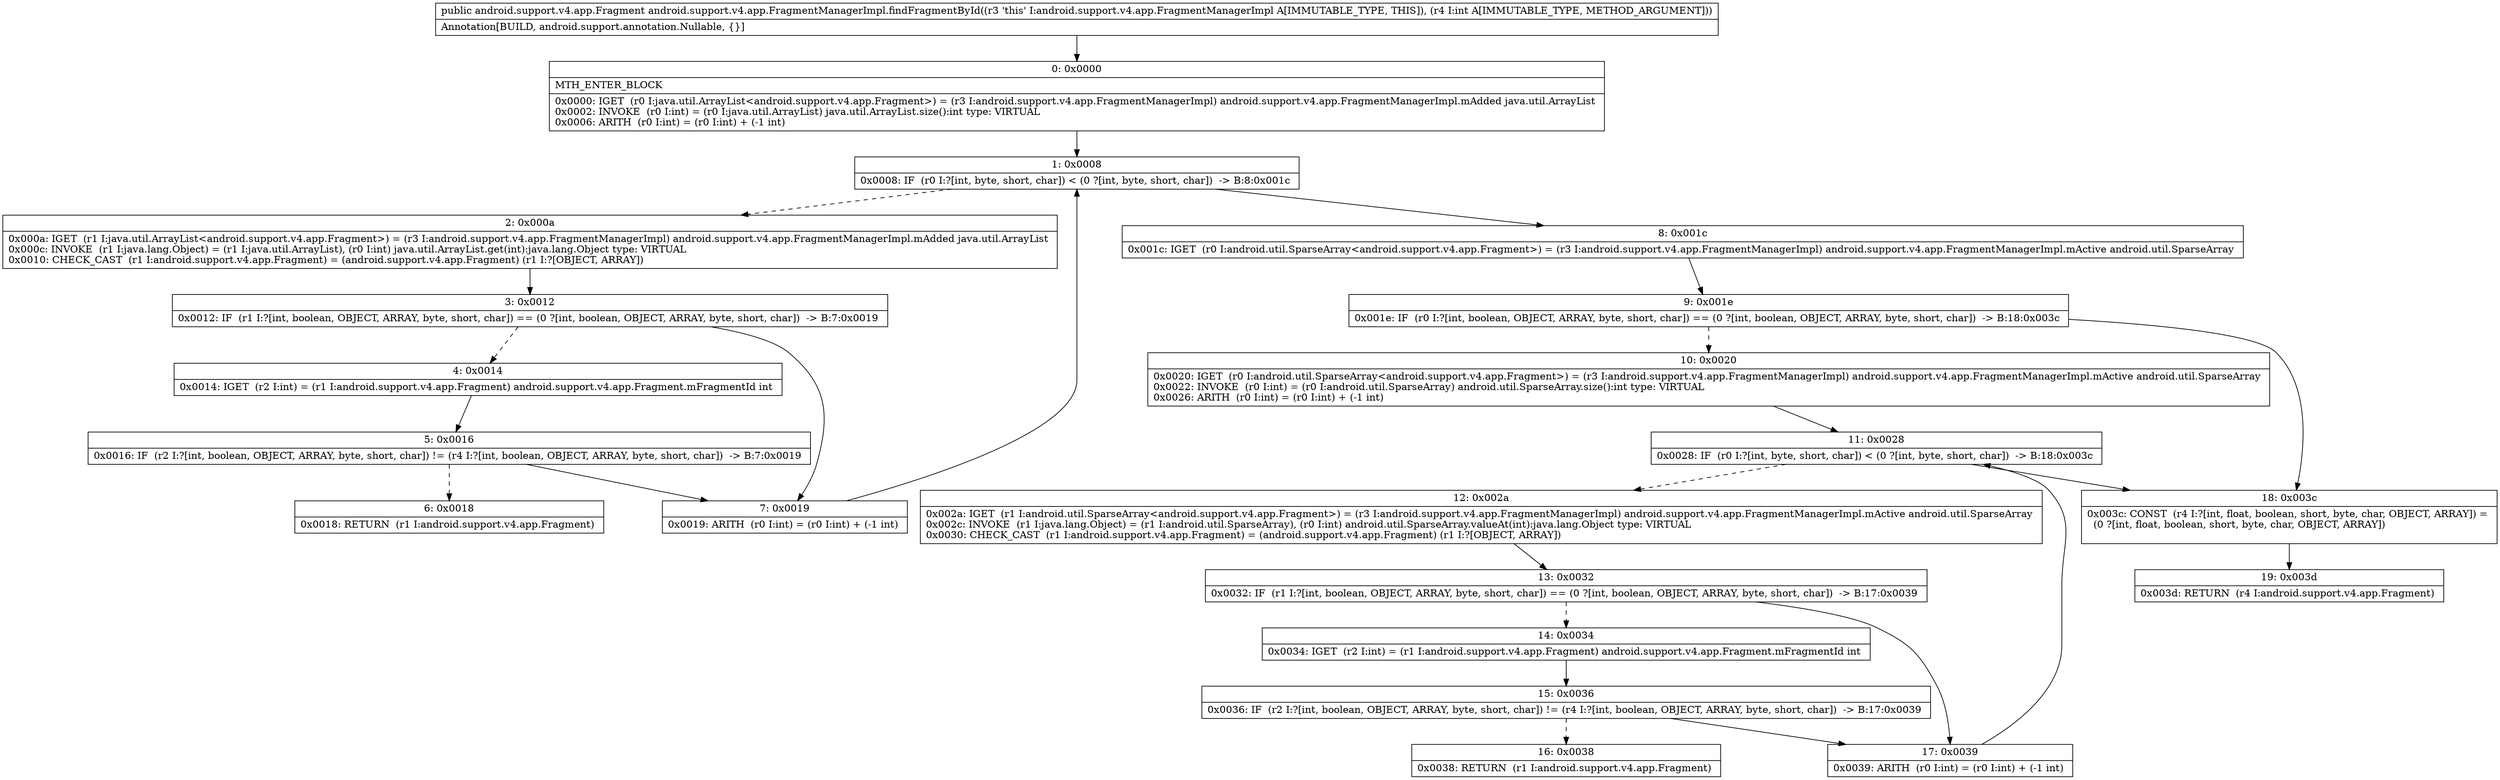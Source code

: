 digraph "CFG forandroid.support.v4.app.FragmentManagerImpl.findFragmentById(I)Landroid\/support\/v4\/app\/Fragment;" {
Node_0 [shape=record,label="{0\:\ 0x0000|MTH_ENTER_BLOCK\l|0x0000: IGET  (r0 I:java.util.ArrayList\<android.support.v4.app.Fragment\>) = (r3 I:android.support.v4.app.FragmentManagerImpl) android.support.v4.app.FragmentManagerImpl.mAdded java.util.ArrayList \l0x0002: INVOKE  (r0 I:int) = (r0 I:java.util.ArrayList) java.util.ArrayList.size():int type: VIRTUAL \l0x0006: ARITH  (r0 I:int) = (r0 I:int) + (\-1 int) \l}"];
Node_1 [shape=record,label="{1\:\ 0x0008|0x0008: IF  (r0 I:?[int, byte, short, char]) \< (0 ?[int, byte, short, char])  \-\> B:8:0x001c \l}"];
Node_2 [shape=record,label="{2\:\ 0x000a|0x000a: IGET  (r1 I:java.util.ArrayList\<android.support.v4.app.Fragment\>) = (r3 I:android.support.v4.app.FragmentManagerImpl) android.support.v4.app.FragmentManagerImpl.mAdded java.util.ArrayList \l0x000c: INVOKE  (r1 I:java.lang.Object) = (r1 I:java.util.ArrayList), (r0 I:int) java.util.ArrayList.get(int):java.lang.Object type: VIRTUAL \l0x0010: CHECK_CAST  (r1 I:android.support.v4.app.Fragment) = (android.support.v4.app.Fragment) (r1 I:?[OBJECT, ARRAY]) \l}"];
Node_3 [shape=record,label="{3\:\ 0x0012|0x0012: IF  (r1 I:?[int, boolean, OBJECT, ARRAY, byte, short, char]) == (0 ?[int, boolean, OBJECT, ARRAY, byte, short, char])  \-\> B:7:0x0019 \l}"];
Node_4 [shape=record,label="{4\:\ 0x0014|0x0014: IGET  (r2 I:int) = (r1 I:android.support.v4.app.Fragment) android.support.v4.app.Fragment.mFragmentId int \l}"];
Node_5 [shape=record,label="{5\:\ 0x0016|0x0016: IF  (r2 I:?[int, boolean, OBJECT, ARRAY, byte, short, char]) != (r4 I:?[int, boolean, OBJECT, ARRAY, byte, short, char])  \-\> B:7:0x0019 \l}"];
Node_6 [shape=record,label="{6\:\ 0x0018|0x0018: RETURN  (r1 I:android.support.v4.app.Fragment) \l}"];
Node_7 [shape=record,label="{7\:\ 0x0019|0x0019: ARITH  (r0 I:int) = (r0 I:int) + (\-1 int) \l}"];
Node_8 [shape=record,label="{8\:\ 0x001c|0x001c: IGET  (r0 I:android.util.SparseArray\<android.support.v4.app.Fragment\>) = (r3 I:android.support.v4.app.FragmentManagerImpl) android.support.v4.app.FragmentManagerImpl.mActive android.util.SparseArray \l}"];
Node_9 [shape=record,label="{9\:\ 0x001e|0x001e: IF  (r0 I:?[int, boolean, OBJECT, ARRAY, byte, short, char]) == (0 ?[int, boolean, OBJECT, ARRAY, byte, short, char])  \-\> B:18:0x003c \l}"];
Node_10 [shape=record,label="{10\:\ 0x0020|0x0020: IGET  (r0 I:android.util.SparseArray\<android.support.v4.app.Fragment\>) = (r3 I:android.support.v4.app.FragmentManagerImpl) android.support.v4.app.FragmentManagerImpl.mActive android.util.SparseArray \l0x0022: INVOKE  (r0 I:int) = (r0 I:android.util.SparseArray) android.util.SparseArray.size():int type: VIRTUAL \l0x0026: ARITH  (r0 I:int) = (r0 I:int) + (\-1 int) \l}"];
Node_11 [shape=record,label="{11\:\ 0x0028|0x0028: IF  (r0 I:?[int, byte, short, char]) \< (0 ?[int, byte, short, char])  \-\> B:18:0x003c \l}"];
Node_12 [shape=record,label="{12\:\ 0x002a|0x002a: IGET  (r1 I:android.util.SparseArray\<android.support.v4.app.Fragment\>) = (r3 I:android.support.v4.app.FragmentManagerImpl) android.support.v4.app.FragmentManagerImpl.mActive android.util.SparseArray \l0x002c: INVOKE  (r1 I:java.lang.Object) = (r1 I:android.util.SparseArray), (r0 I:int) android.util.SparseArray.valueAt(int):java.lang.Object type: VIRTUAL \l0x0030: CHECK_CAST  (r1 I:android.support.v4.app.Fragment) = (android.support.v4.app.Fragment) (r1 I:?[OBJECT, ARRAY]) \l}"];
Node_13 [shape=record,label="{13\:\ 0x0032|0x0032: IF  (r1 I:?[int, boolean, OBJECT, ARRAY, byte, short, char]) == (0 ?[int, boolean, OBJECT, ARRAY, byte, short, char])  \-\> B:17:0x0039 \l}"];
Node_14 [shape=record,label="{14\:\ 0x0034|0x0034: IGET  (r2 I:int) = (r1 I:android.support.v4.app.Fragment) android.support.v4.app.Fragment.mFragmentId int \l}"];
Node_15 [shape=record,label="{15\:\ 0x0036|0x0036: IF  (r2 I:?[int, boolean, OBJECT, ARRAY, byte, short, char]) != (r4 I:?[int, boolean, OBJECT, ARRAY, byte, short, char])  \-\> B:17:0x0039 \l}"];
Node_16 [shape=record,label="{16\:\ 0x0038|0x0038: RETURN  (r1 I:android.support.v4.app.Fragment) \l}"];
Node_17 [shape=record,label="{17\:\ 0x0039|0x0039: ARITH  (r0 I:int) = (r0 I:int) + (\-1 int) \l}"];
Node_18 [shape=record,label="{18\:\ 0x003c|0x003c: CONST  (r4 I:?[int, float, boolean, short, byte, char, OBJECT, ARRAY]) = \l  (0 ?[int, float, boolean, short, byte, char, OBJECT, ARRAY])\l \l}"];
Node_19 [shape=record,label="{19\:\ 0x003d|0x003d: RETURN  (r4 I:android.support.v4.app.Fragment) \l}"];
MethodNode[shape=record,label="{public android.support.v4.app.Fragment android.support.v4.app.FragmentManagerImpl.findFragmentById((r3 'this' I:android.support.v4.app.FragmentManagerImpl A[IMMUTABLE_TYPE, THIS]), (r4 I:int A[IMMUTABLE_TYPE, METHOD_ARGUMENT]))  | Annotation[BUILD, android.support.annotation.Nullable, \{\}]\l}"];
MethodNode -> Node_0;
Node_0 -> Node_1;
Node_1 -> Node_2[style=dashed];
Node_1 -> Node_8;
Node_2 -> Node_3;
Node_3 -> Node_4[style=dashed];
Node_3 -> Node_7;
Node_4 -> Node_5;
Node_5 -> Node_6[style=dashed];
Node_5 -> Node_7;
Node_7 -> Node_1;
Node_8 -> Node_9;
Node_9 -> Node_10[style=dashed];
Node_9 -> Node_18;
Node_10 -> Node_11;
Node_11 -> Node_12[style=dashed];
Node_11 -> Node_18;
Node_12 -> Node_13;
Node_13 -> Node_14[style=dashed];
Node_13 -> Node_17;
Node_14 -> Node_15;
Node_15 -> Node_16[style=dashed];
Node_15 -> Node_17;
Node_17 -> Node_11;
Node_18 -> Node_19;
}

